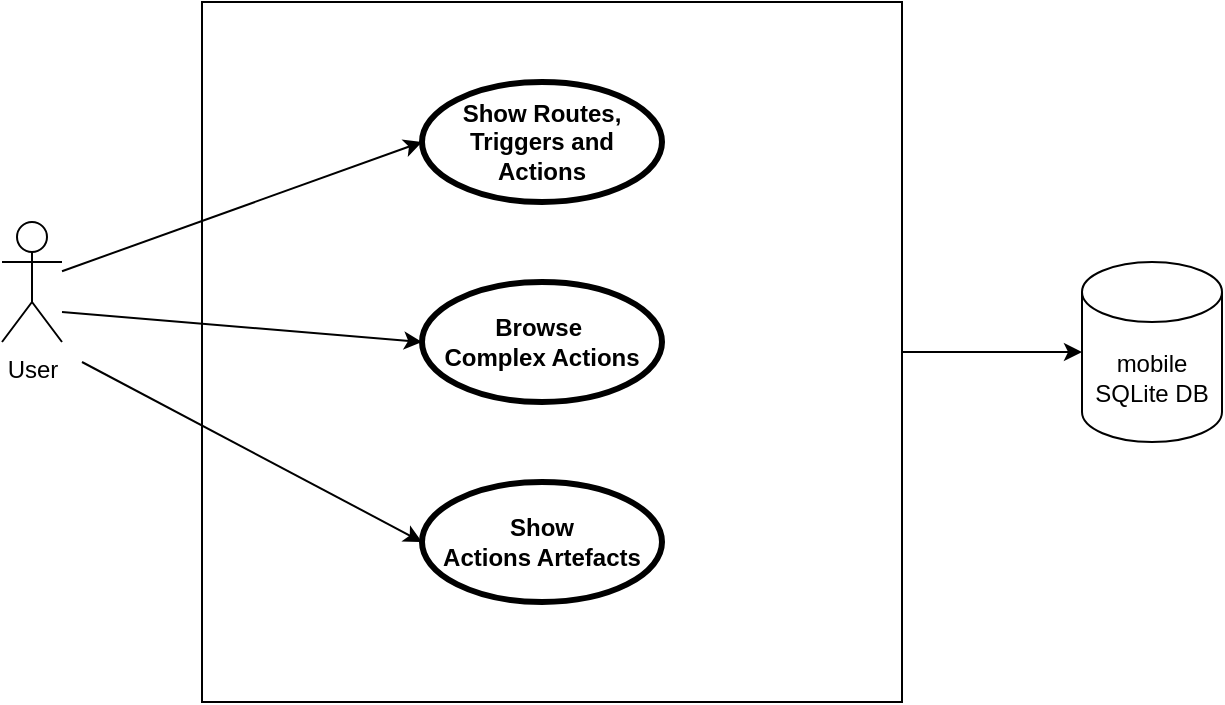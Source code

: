 <mxfile version="24.6.0" type="github">
  <diagram name="Page-1" id="mWm-_su0rxY8fqlc6_35">
    <mxGraphModel dx="989" dy="597" grid="1" gridSize="10" guides="1" tooltips="1" connect="1" arrows="1" fold="1" page="1" pageScale="1" pageWidth="827" pageHeight="1169" math="0" shadow="0">
      <root>
        <mxCell id="0" />
        <mxCell id="1" parent="0" />
        <mxCell id="i1R-OgFujUxkSIKsWAl5-4" value="" style="whiteSpace=wrap;html=1;aspect=fixed;" parent="1" vertex="1">
          <mxGeometry x="180" y="40" width="350" height="350" as="geometry" />
        </mxCell>
        <mxCell id="i1R-OgFujUxkSIKsWAl5-9" style="rounded=0;orthogonalLoop=1;jettySize=auto;html=1;entryX=0;entryY=0.5;entryDx=0;entryDy=0;" parent="1" source="i1R-OgFujUxkSIKsWAl5-1" target="i1R-OgFujUxkSIKsWAl5-5" edge="1">
          <mxGeometry relative="1" as="geometry" />
        </mxCell>
        <mxCell id="i1R-OgFujUxkSIKsWAl5-1" value="User" style="shape=umlActor;html=1;verticalLabelPosition=bottom;verticalAlign=top;align=center;" parent="1" vertex="1">
          <mxGeometry x="80" y="150" width="30" height="60" as="geometry" />
        </mxCell>
        <mxCell id="i1R-OgFujUxkSIKsWAl5-5" value="Show Routes, Triggers and Actions" style="shape=ellipse;html=1;strokeWidth=3;fontStyle=1;whiteSpace=wrap;align=center;perimeter=ellipsePerimeter;" parent="1" vertex="1">
          <mxGeometry x="290" y="80" width="120" height="60" as="geometry" />
        </mxCell>
        <mxCell id="i1R-OgFujUxkSIKsWAl5-6" value="Browse&amp;nbsp;&lt;div&gt;Complex Actions&lt;/div&gt;" style="shape=ellipse;html=1;strokeWidth=3;fontStyle=1;whiteSpace=wrap;align=center;perimeter=ellipsePerimeter;" parent="1" vertex="1">
          <mxGeometry x="290" y="180" width="120" height="60" as="geometry" />
        </mxCell>
        <mxCell id="i1R-OgFujUxkSIKsWAl5-7" value="Show&lt;div&gt;Actions Artefacts&lt;/div&gt;" style="shape=ellipse;html=1;strokeWidth=3;fontStyle=1;whiteSpace=wrap;align=center;perimeter=ellipsePerimeter;" parent="1" vertex="1">
          <mxGeometry x="290" y="280" width="120" height="60" as="geometry" />
        </mxCell>
        <mxCell id="i1R-OgFujUxkSIKsWAl5-11" style="rounded=0;orthogonalLoop=1;jettySize=auto;html=1;entryX=0;entryY=0.5;entryDx=0;entryDy=0;" parent="1" target="i1R-OgFujUxkSIKsWAl5-6" edge="1">
          <mxGeometry relative="1" as="geometry">
            <mxPoint x="110" y="195" as="sourcePoint" />
            <mxPoint x="290" y="130" as="targetPoint" />
          </mxGeometry>
        </mxCell>
        <mxCell id="i1R-OgFujUxkSIKsWAl5-12" style="rounded=0;orthogonalLoop=1;jettySize=auto;html=1;entryX=0;entryY=0.5;entryDx=0;entryDy=0;" parent="1" target="i1R-OgFujUxkSIKsWAl5-7" edge="1">
          <mxGeometry relative="1" as="geometry">
            <mxPoint x="120" y="220" as="sourcePoint" />
            <mxPoint x="300" y="220" as="targetPoint" />
          </mxGeometry>
        </mxCell>
        <mxCell id="i1R-OgFujUxkSIKsWAl5-13" value="mobile SQLite DB" style="shape=cylinder3;whiteSpace=wrap;html=1;boundedLbl=1;backgroundOutline=1;size=15;" parent="1" vertex="1">
          <mxGeometry x="620" y="170" width="70" height="90" as="geometry" />
        </mxCell>
        <mxCell id="i1R-OgFujUxkSIKsWAl5-17" style="edgeStyle=orthogonalEdgeStyle;rounded=0;orthogonalLoop=1;jettySize=auto;html=1;exitX=1;exitY=0.5;exitDx=0;exitDy=0;entryX=0;entryY=0.5;entryDx=0;entryDy=0;entryPerimeter=0;" parent="1" source="i1R-OgFujUxkSIKsWAl5-4" target="i1R-OgFujUxkSIKsWAl5-13" edge="1">
          <mxGeometry relative="1" as="geometry" />
        </mxCell>
      </root>
    </mxGraphModel>
  </diagram>
</mxfile>

